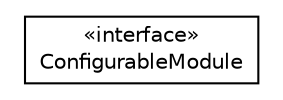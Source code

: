 #!/usr/local/bin/dot
#
# Class diagram 
# Generated by UMLGraph version R5_6-24-gf6e263 (http://www.umlgraph.org/)
#

digraph G {
	edge [fontname="Helvetica",fontsize=10,labelfontname="Helvetica",labelfontsize=10];
	node [fontname="Helvetica",fontsize=10,shape=plaintext];
	nodesep=0.25;
	ranksep=0.5;
	// org.universAAL.middleware.interfaces.configuration.ConfigurableModule
	c89667 [label=<<table title="org.universAAL.middleware.interfaces.configuration.ConfigurableModule" border="0" cellborder="1" cellspacing="0" cellpadding="2" port="p" href="./ConfigurableModule.html">
		<tr><td><table border="0" cellspacing="0" cellpadding="1">
<tr><td align="center" balign="center"> &#171;interface&#187; </td></tr>
<tr><td align="center" balign="center"> ConfigurableModule </td></tr>
		</table></td></tr>
		</table>>, URL="./ConfigurableModule.html", fontname="Helvetica", fontcolor="black", fontsize=10.0];
}

